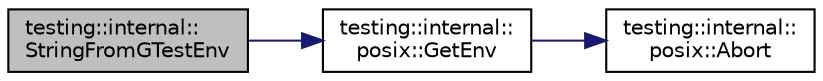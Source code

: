 digraph "testing::internal::StringFromGTestEnv"
{
  edge [fontname="Helvetica",fontsize="10",labelfontname="Helvetica",labelfontsize="10"];
  node [fontname="Helvetica",fontsize="10",shape=record];
  rankdir="LR";
  Node3041 [label="testing::internal::\lStringFromGTestEnv",height=0.2,width=0.4,color="black", fillcolor="grey75", style="filled", fontcolor="black"];
  Node3041 -> Node3042 [color="midnightblue",fontsize="10",style="solid",fontname="Helvetica"];
  Node3042 [label="testing::internal::\lposix::GetEnv",height=0.2,width=0.4,color="black", fillcolor="white", style="filled",URL="$d0/d81/namespacetesting_1_1internal_1_1posix.html#a1d5e3da5a27eed25986859fa83cafe95"];
  Node3042 -> Node3043 [color="midnightblue",fontsize="10",style="solid",fontname="Helvetica"];
  Node3043 [label="testing::internal::\lposix::Abort",height=0.2,width=0.4,color="black", fillcolor="white", style="filled",URL="$d0/d81/namespacetesting_1_1internal_1_1posix.html#a69b8278c59359dd6a6f941b4643db9fb"];
}
